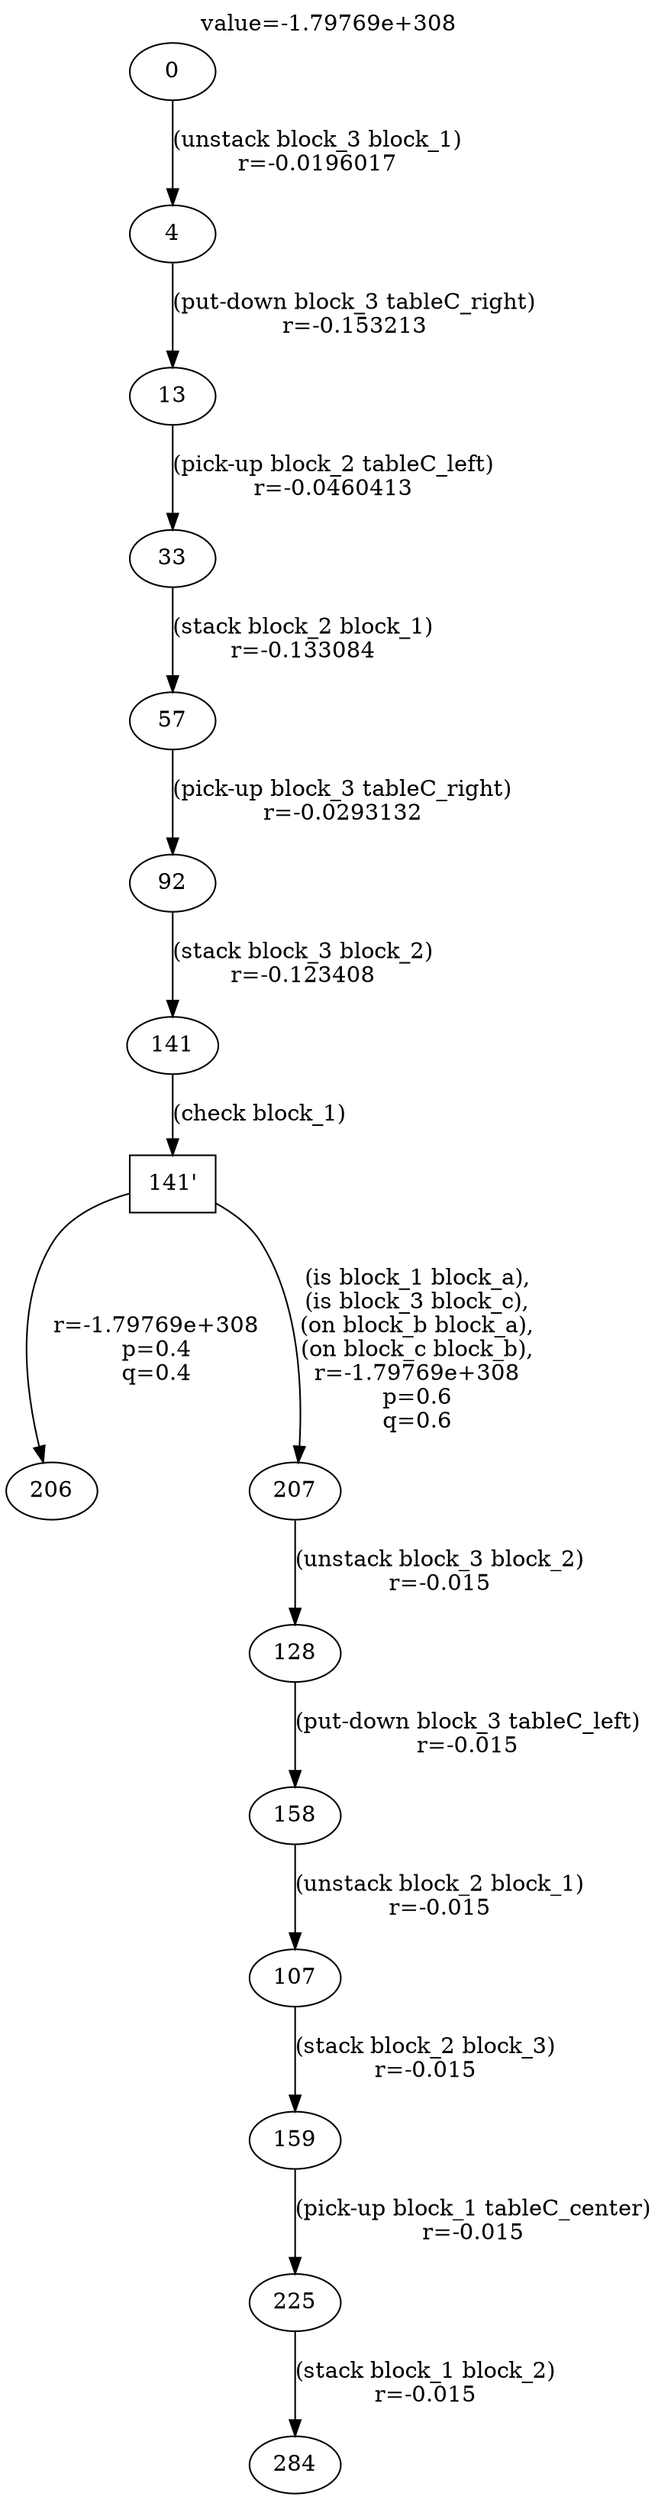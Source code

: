 digraph g{
label="value=-1.79769e+308"
labelloc=top
0->4 [ label="(unstack block_3 block_1)
r=-0.0196017" ];
4->13 [ label="(put-down block_3 tableC_right)
r=-0.153213" ];
13->33 [ label="(pick-up block_2 tableC_left)
r=-0.0460413" ];
33->57 [ label="(stack block_2 block_1)
r=-0.133084" ];
57->92 [ label="(pick-up block_3 tableC_right)
r=-0.0293132" ];
92->141 [ label="(stack block_3 block_2)
r=-0.123408" ];
"141'" [ shape=box ] ;
141->"141'" [ label="(check block_1)" ];
"141'"->206 [ label="
r=-1.79769e+308
p=0.4
q=0.4" ];
"141'"->207 [ label="
(is block_1 block_a),
(is block_3 block_c),
(on block_b block_a),
(on block_c block_b),
r=-1.79769e+308
p=0.6
q=0.6" ];
207->128 [ label="(unstack block_3 block_2)
r=-0.015" ];
128->158 [ label="(put-down block_3 tableC_left)
r=-0.015" ];
158->107 [ label="(unstack block_2 block_1)
r=-0.015" ];
107->159 [ label="(stack block_2 block_3)
r=-0.015" ];
159->225 [ label="(pick-up block_1 tableC_center)
r=-0.015" ];
225->284 [ label="(stack block_1 block_2)
r=-0.015" ];
}
